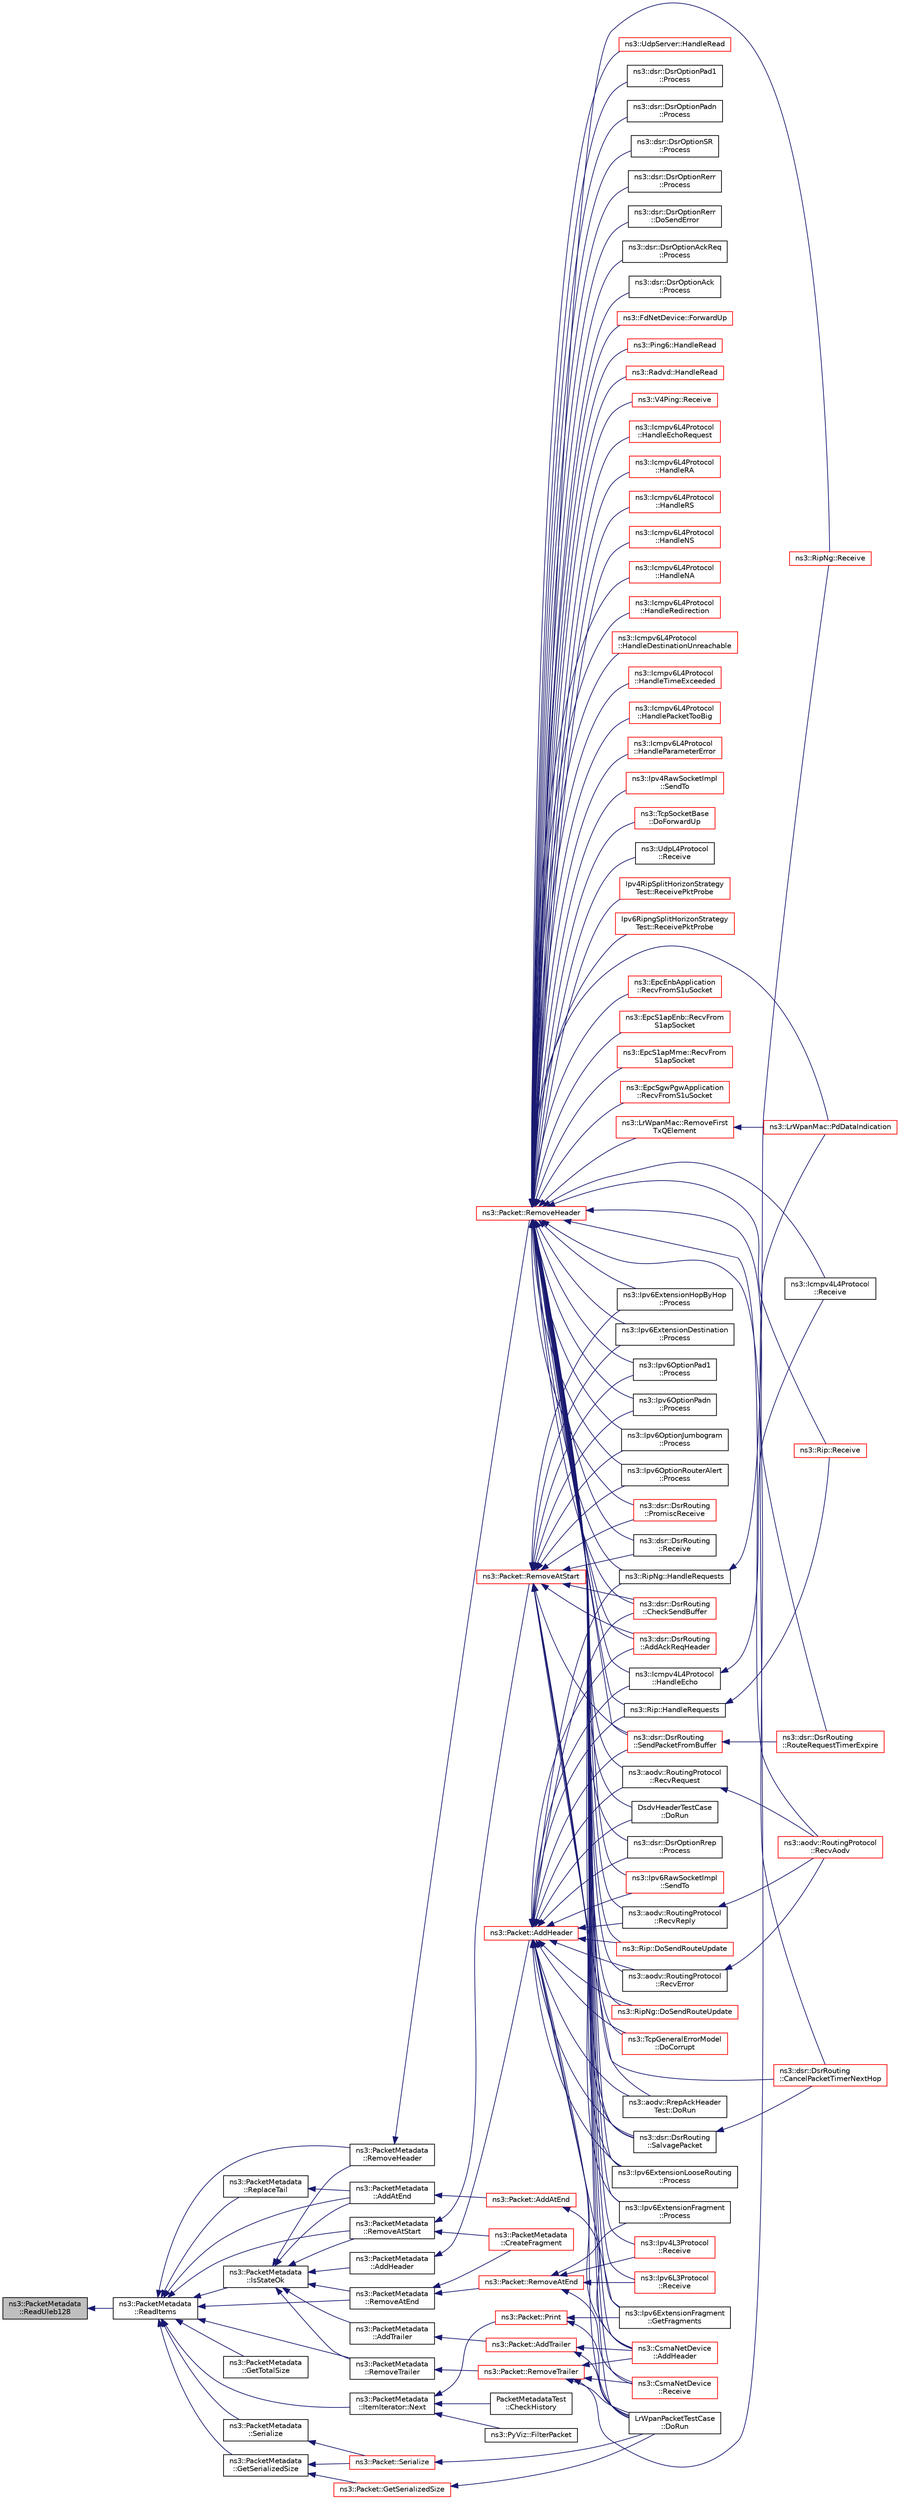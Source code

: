 digraph "ns3::PacketMetadata::ReadUleb128"
{
  edge [fontname="Helvetica",fontsize="10",labelfontname="Helvetica",labelfontsize="10"];
  node [fontname="Helvetica",fontsize="10",shape=record];
  rankdir="LR";
  Node1 [label="ns3::PacketMetadata\l::ReadUleb128",height=0.2,width=0.4,color="black", fillcolor="grey75", style="filled", fontcolor="black"];
  Node1 -> Node2 [dir="back",color="midnightblue",fontsize="10",style="solid"];
  Node2 [label="ns3::PacketMetadata\l::ReadItems",height=0.2,width=0.4,color="black", fillcolor="white", style="filled",URL="$d1/db1/classns3_1_1PacketMetadata.html#a3719ad2c32313a9a1c74462322e8b517",tooltip="Read items. "];
  Node2 -> Node3 [dir="back",color="midnightblue",fontsize="10",style="solid"];
  Node3 [label="ns3::PacketMetadata\l::IsStateOk",height=0.2,width=0.4,color="black", fillcolor="white", style="filled",URL="$d1/db1/classns3_1_1PacketMetadata.html#a208d3163e28704438cdd4d30318e489c",tooltip="Check if the metadata state is ok. "];
  Node3 -> Node4 [dir="back",color="midnightblue",fontsize="10",style="solid"];
  Node4 [label="ns3::PacketMetadata\l::AddHeader",height=0.2,width=0.4,color="black", fillcolor="white", style="filled",URL="$d1/db1/classns3_1_1PacketMetadata.html#abdce736c4c5f647242f0808c0d2f9249",tooltip="Add an header. "];
  Node4 -> Node5 [dir="back",color="midnightblue",fontsize="10",style="solid"];
  Node5 [label="ns3::Packet::AddHeader",height=0.2,width=0.4,color="red", fillcolor="white", style="filled",URL="$dd/d7a/classns3_1_1Packet.html#a465108c595a0bc592095cbcab1832ed8",tooltip="Add header to this packet. "];
  Node5 -> Node6 [dir="back",color="midnightblue",fontsize="10",style="solid"];
  Node6 [label="ns3::aodv::RoutingProtocol\l::RecvRequest",height=0.2,width=0.4,color="black", fillcolor="white", style="filled",URL="$db/dd0/classns3_1_1aodv_1_1RoutingProtocol.html#adc8555f0e1e8ba05ea80a412b412d064",tooltip="Receive RREQ. "];
  Node6 -> Node7 [dir="back",color="midnightblue",fontsize="10",style="solid"];
  Node7 [label="ns3::aodv::RoutingProtocol\l::RecvAodv",height=0.2,width=0.4,color="red", fillcolor="white", style="filled",URL="$db/dd0/classns3_1_1aodv_1_1RoutingProtocol.html#a08c44000f66533e69bde85d68d75c354",tooltip="Receive and process control packet. "];
  Node5 -> Node8 [dir="back",color="midnightblue",fontsize="10",style="solid"];
  Node8 [label="ns3::aodv::RoutingProtocol\l::RecvReply",height=0.2,width=0.4,color="black", fillcolor="white", style="filled",URL="$db/dd0/classns3_1_1aodv_1_1RoutingProtocol.html#a15459eff0cb816e8d03a73c78d9cdc9d",tooltip="Receive RREP. "];
  Node8 -> Node7 [dir="back",color="midnightblue",fontsize="10",style="solid"];
  Node5 -> Node9 [dir="back",color="midnightblue",fontsize="10",style="solid"];
  Node9 [label="ns3::aodv::RoutingProtocol\l::RecvError",height=0.2,width=0.4,color="black", fillcolor="white", style="filled",URL="$db/dd0/classns3_1_1aodv_1_1RoutingProtocol.html#ae93fba9dbcde4f1eb0f2d7a189e9ae54",tooltip="Receive RERR from node with address src. "];
  Node9 -> Node7 [dir="back",color="midnightblue",fontsize="10",style="solid"];
  Node5 -> Node10 [dir="back",color="midnightblue",fontsize="10",style="solid"];
  Node10 [label="ns3::aodv::RrepAckHeader\lTest::DoRun",height=0.2,width=0.4,color="black", fillcolor="white", style="filled",URL="$d7/d2d/structns3_1_1aodv_1_1RrepAckHeaderTest.html#a7db635f942f193c505385afbb77cf6d8",tooltip="Implementation to actually run this TestCase. "];
  Node5 -> Node11 [dir="back",color="midnightblue",fontsize="10",style="solid"];
  Node11 [label="ns3::CsmaNetDevice\l::AddHeader",height=0.2,width=0.4,color="red", fillcolor="white", style="filled",URL="$d4/df2/classns3_1_1CsmaNetDevice.html#a736bf6ce5851ace677f8fc693a92855c"];
  Node5 -> Node12 [dir="back",color="midnightblue",fontsize="10",style="solid"];
  Node12 [label="DsdvHeaderTestCase\l::DoRun",height=0.2,width=0.4,color="black", fillcolor="white", style="filled",URL="$d6/d98/classDsdvHeaderTestCase.html#aec6edc947c43b5c301796c0d480cf652",tooltip="Implementation to actually run this TestCase. "];
  Node5 -> Node13 [dir="back",color="midnightblue",fontsize="10",style="solid"];
  Node13 [label="ns3::dsr::DsrOptionRrep\l::Process",height=0.2,width=0.4,color="black", fillcolor="white", style="filled",URL="$d1/d0f/classns3_1_1dsr_1_1DsrOptionRrep.html#a79ff29fe60c7c62ac99ca0da8c0a820f",tooltip="Process method. "];
  Node5 -> Node14 [dir="back",color="midnightblue",fontsize="10",style="solid"];
  Node14 [label="ns3::dsr::DsrRouting\l::CheckSendBuffer",height=0.2,width=0.4,color="red", fillcolor="white", style="filled",URL="$df/d32/classns3_1_1dsr_1_1DsrRouting.html#a03ace9023e9fe58434dc004123c7d9e0",tooltip="Check the send buffer of packets with route when send buffer timer expire. "];
  Node5 -> Node15 [dir="back",color="midnightblue",fontsize="10",style="solid"];
  Node15 [label="ns3::dsr::DsrRouting\l::AddAckReqHeader",height=0.2,width=0.4,color="red", fillcolor="white", style="filled",URL="$df/d32/classns3_1_1dsr_1_1DsrRouting.html#a8ce910f1c56dc238ff98117c784c4541",tooltip="This function is called to add ack request header for network acknowledgement. "];
  Node5 -> Node16 [dir="back",color="midnightblue",fontsize="10",style="solid"];
  Node16 [label="ns3::dsr::DsrRouting\l::SendPacketFromBuffer",height=0.2,width=0.4,color="red", fillcolor="white", style="filled",URL="$df/d32/classns3_1_1dsr_1_1DsrRouting.html#a1a862a16f3a5527f9425763864ac3e80",tooltip="This function is responsible for sending out data packets when have route, if no route found..."];
  Node16 -> Node17 [dir="back",color="midnightblue",fontsize="10",style="solid"];
  Node17 [label="ns3::dsr::DsrRouting\l::RouteRequestTimerExpire",height=0.2,width=0.4,color="red", fillcolor="white", style="filled",URL="$df/d32/classns3_1_1dsr_1_1DsrRouting.html#aa839b89cdf568048c4d09941b59e46d4"];
  Node5 -> Node18 [dir="back",color="midnightblue",fontsize="10",style="solid"];
  Node18 [label="ns3::dsr::DsrRouting\l::SalvagePacket",height=0.2,width=0.4,color="black", fillcolor="white", style="filled",URL="$df/d32/classns3_1_1dsr_1_1DsrRouting.html#a83dd51056e4e48ad538ff41fda129272",tooltip="Salvage the packet which has been transmitted for 3 times. "];
  Node18 -> Node19 [dir="back",color="midnightblue",fontsize="10",style="solid"];
  Node19 [label="ns3::dsr::DsrRouting\l::CancelPacketTimerNextHop",height=0.2,width=0.4,color="red", fillcolor="white", style="filled",URL="$df/d32/classns3_1_1dsr_1_1DsrRouting.html#a215e6fcab10ee0d744a657f0af2695c6",tooltip="Cancel the packet retransmission timer for a all maintenance entries with nextHop address..."];
  Node5 -> Node20 [dir="back",color="midnightblue",fontsize="10",style="solid"];
  Node20 [label="ns3::Icmpv4L4Protocol\l::HandleEcho",height=0.2,width=0.4,color="black", fillcolor="white", style="filled",URL="$df/d1c/classns3_1_1Icmpv4L4Protocol.html#aaa610991d0cf4c045f1183c2e5042900",tooltip="Handles an incoming ICMP Echo packet. "];
  Node20 -> Node21 [dir="back",color="midnightblue",fontsize="10",style="solid"];
  Node21 [label="ns3::Icmpv4L4Protocol\l::Receive",height=0.2,width=0.4,color="black", fillcolor="white", style="filled",URL="$df/d1c/classns3_1_1Icmpv4L4Protocol.html#a2e7b29d1437b29d8d8afab9b77bb5758",tooltip="Receive method. "];
  Node5 -> Node22 [dir="back",color="midnightblue",fontsize="10",style="solid"];
  Node22 [label="ns3::Ipv6ExtensionFragment\l::GetFragments",height=0.2,width=0.4,color="black", fillcolor="white", style="filled",URL="$de/dd5/classns3_1_1Ipv6ExtensionFragment.html#a60bc0fdd5a5d1bcb2223c98909eef44e",tooltip="Fragment a packet. "];
  Node5 -> Node23 [dir="back",color="midnightblue",fontsize="10",style="solid"];
  Node23 [label="ns3::Ipv6ExtensionLooseRouting\l::Process",height=0.2,width=0.4,color="black", fillcolor="white", style="filled",URL="$df/d36/classns3_1_1Ipv6ExtensionLooseRouting.html#ab73c109952d780d1eb52c2f7c144e546",tooltip="Process method Called from Ipv6L3Protocol::Receive. "];
  Node5 -> Node24 [dir="back",color="midnightblue",fontsize="10",style="solid"];
  Node24 [label="ns3::Ipv6RawSocketImpl\l::SendTo",height=0.2,width=0.4,color="red", fillcolor="white", style="filled",URL="$d8/d7f/classns3_1_1Ipv6RawSocketImpl.html#aadff84e3c8a3ce3bc4f10a3d7a4dbac8",tooltip="Send data to a specified peer. "];
  Node5 -> Node25 [dir="back",color="midnightblue",fontsize="10",style="solid"];
  Node25 [label="ns3::Rip::HandleRequests",height=0.2,width=0.4,color="black", fillcolor="white", style="filled",URL="$d7/d2b/classns3_1_1Rip.html#a4094ed6c40c666f7567245eef2376fe9",tooltip="Handle RIP requests. "];
  Node25 -> Node26 [dir="back",color="midnightblue",fontsize="10",style="solid"];
  Node26 [label="ns3::Rip::Receive",height=0.2,width=0.4,color="red", fillcolor="white", style="filled",URL="$d7/d2b/classns3_1_1Rip.html#a49acadfb3b533118276481a0d231406e",tooltip="Receive RIP packets. "];
  Node5 -> Node27 [dir="back",color="midnightblue",fontsize="10",style="solid"];
  Node27 [label="ns3::Rip::DoSendRouteUpdate",height=0.2,width=0.4,color="red", fillcolor="white", style="filled",URL="$d7/d2b/classns3_1_1Rip.html#a106f73869862c38c070faec379542e05",tooltip="Send Routing Updates on all interfaces. "];
  Node5 -> Node28 [dir="back",color="midnightblue",fontsize="10",style="solid"];
  Node28 [label="ns3::RipNg::HandleRequests",height=0.2,width=0.4,color="black", fillcolor="white", style="filled",URL="$da/d75/classns3_1_1RipNg.html#adb06ee7b823c0d7ae5b45b637c1ffd19",tooltip="Handle RIPng requests. "];
  Node28 -> Node29 [dir="back",color="midnightblue",fontsize="10",style="solid"];
  Node29 [label="ns3::RipNg::Receive",height=0.2,width=0.4,color="red", fillcolor="white", style="filled",URL="$da/d75/classns3_1_1RipNg.html#ae8891520b5ae87abed2e2a15d50ba4d8",tooltip="Receive RIPng packets. "];
  Node5 -> Node30 [dir="back",color="midnightblue",fontsize="10",style="solid"];
  Node30 [label="ns3::RipNg::DoSendRouteUpdate",height=0.2,width=0.4,color="red", fillcolor="white", style="filled",URL="$da/d75/classns3_1_1RipNg.html#a110005349bf811e1b0f6af182298be15",tooltip="Send Routing Updates on all interfaces. "];
  Node5 -> Node31 [dir="back",color="midnightblue",fontsize="10",style="solid"];
  Node31 [label="ns3::TcpGeneralErrorModel\l::DoCorrupt",height=0.2,width=0.4,color="red", fillcolor="white", style="filled",URL="$d1/d5a/classns3_1_1TcpGeneralErrorModel.html#a45cf0b37801164078eb0643dfe388468"];
  Node5 -> Node32 [dir="back",color="midnightblue",fontsize="10",style="solid"];
  Node32 [label="LrWpanPacketTestCase\l::DoRun",height=0.2,width=0.4,color="black", fillcolor="white", style="filled",URL="$dc/d38/classLrWpanPacketTestCase.html#ae85f64d48a71983a4a43f49e5571546a",tooltip="Implementation to actually run this TestCase. "];
  Node3 -> Node33 [dir="back",color="midnightblue",fontsize="10",style="solid"];
  Node33 [label="ns3::PacketMetadata\l::RemoveHeader",height=0.2,width=0.4,color="black", fillcolor="white", style="filled",URL="$d1/db1/classns3_1_1PacketMetadata.html#afa8a589ec783d4998516d7f39f21242d",tooltip="Remove an header. "];
  Node33 -> Node34 [dir="back",color="midnightblue",fontsize="10",style="solid"];
  Node34 [label="ns3::Packet::RemoveHeader",height=0.2,width=0.4,color="red", fillcolor="white", style="filled",URL="$dd/d7a/classns3_1_1Packet.html#a0961eccf975d75f902d40956c93ba63e",tooltip="Deserialize and remove the header from the internal buffer. "];
  Node34 -> Node7 [dir="back",color="midnightblue",fontsize="10",style="solid"];
  Node34 -> Node6 [dir="back",color="midnightblue",fontsize="10",style="solid"];
  Node34 -> Node8 [dir="back",color="midnightblue",fontsize="10",style="solid"];
  Node34 -> Node9 [dir="back",color="midnightblue",fontsize="10",style="solid"];
  Node34 -> Node10 [dir="back",color="midnightblue",fontsize="10",style="solid"];
  Node34 -> Node35 [dir="back",color="midnightblue",fontsize="10",style="solid"];
  Node35 [label="ns3::UdpServer::HandleRead",height=0.2,width=0.4,color="red", fillcolor="white", style="filled",URL="$d0/d90/classns3_1_1UdpServer.html#a65a01672657a4a49f65cd3c3bb1ee420",tooltip="Handle a packet reception. "];
  Node34 -> Node11 [dir="back",color="midnightblue",fontsize="10",style="solid"];
  Node34 -> Node36 [dir="back",color="midnightblue",fontsize="10",style="solid"];
  Node36 [label="ns3::CsmaNetDevice\l::Receive",height=0.2,width=0.4,color="red", fillcolor="white", style="filled",URL="$d4/df2/classns3_1_1CsmaNetDevice.html#a640e48cd26f676994e0d76b5f34a5367"];
  Node34 -> Node12 [dir="back",color="midnightblue",fontsize="10",style="solid"];
  Node34 -> Node37 [dir="back",color="midnightblue",fontsize="10",style="solid"];
  Node37 [label="ns3::dsr::DsrOptionPad1\l::Process",height=0.2,width=0.4,color="black", fillcolor="white", style="filled",URL="$db/d1f/classns3_1_1dsr_1_1DsrOptionPad1.html#a4a8fd7d5c19337b08678e1149dc7e7a5",tooltip="Process method. "];
  Node34 -> Node38 [dir="back",color="midnightblue",fontsize="10",style="solid"];
  Node38 [label="ns3::dsr::DsrOptionPadn\l::Process",height=0.2,width=0.4,color="black", fillcolor="white", style="filled",URL="$d5/dc7/classns3_1_1dsr_1_1DsrOptionPadn.html#af1007861938eea5b276fbd07aec8c1ff",tooltip="Process method. "];
  Node34 -> Node13 [dir="back",color="midnightblue",fontsize="10",style="solid"];
  Node34 -> Node39 [dir="back",color="midnightblue",fontsize="10",style="solid"];
  Node39 [label="ns3::dsr::DsrOptionSR\l::Process",height=0.2,width=0.4,color="black", fillcolor="white", style="filled",URL="$d8/d06/classns3_1_1dsr_1_1DsrOptionSR.html#a3136e1503dc9a7cb1f8294d929c4e349",tooltip="Process method. "];
  Node34 -> Node40 [dir="back",color="midnightblue",fontsize="10",style="solid"];
  Node40 [label="ns3::dsr::DsrOptionRerr\l::Process",height=0.2,width=0.4,color="black", fillcolor="white", style="filled",URL="$d7/d70/classns3_1_1dsr_1_1DsrOptionRerr.html#a8aa7e565a18c730fcd572017f720cfac",tooltip="Process method. "];
  Node34 -> Node41 [dir="back",color="midnightblue",fontsize="10",style="solid"];
  Node41 [label="ns3::dsr::DsrOptionRerr\l::DoSendError",height=0.2,width=0.4,color="black", fillcolor="white", style="filled",URL="$d7/d70/classns3_1_1dsr_1_1DsrOptionRerr.html#a0384af99022d7c4f59cc5f548990e827",tooltip="Do Send error message. "];
  Node34 -> Node42 [dir="back",color="midnightblue",fontsize="10",style="solid"];
  Node42 [label="ns3::dsr::DsrOptionAckReq\l::Process",height=0.2,width=0.4,color="black", fillcolor="white", style="filled",URL="$dd/d7b/classns3_1_1dsr_1_1DsrOptionAckReq.html#a531ec03bb960fff14d4329ef93f53d49",tooltip="Process method. "];
  Node34 -> Node43 [dir="back",color="midnightblue",fontsize="10",style="solid"];
  Node43 [label="ns3::dsr::DsrOptionAck\l::Process",height=0.2,width=0.4,color="black", fillcolor="white", style="filled",URL="$d9/d62/classns3_1_1dsr_1_1DsrOptionAck.html#a51694a3f0a2d13d588b008200b6abc13",tooltip="Process method. "];
  Node34 -> Node14 [dir="back",color="midnightblue",fontsize="10",style="solid"];
  Node34 -> Node44 [dir="back",color="midnightblue",fontsize="10",style="solid"];
  Node44 [label="ns3::dsr::DsrRouting\l::PromiscReceive",height=0.2,width=0.4,color="red", fillcolor="white", style="filled",URL="$df/d32/classns3_1_1dsr_1_1DsrRouting.html#a95d4ab6177fb07d4791a2ed82cd4a2bb",tooltip="Promiscuous receive data packets destined to some other node. "];
  Node34 -> Node15 [dir="back",color="midnightblue",fontsize="10",style="solid"];
  Node34 -> Node16 [dir="back",color="midnightblue",fontsize="10",style="solid"];
  Node34 -> Node19 [dir="back",color="midnightblue",fontsize="10",style="solid"];
  Node34 -> Node18 [dir="back",color="midnightblue",fontsize="10",style="solid"];
  Node34 -> Node17 [dir="back",color="midnightblue",fontsize="10",style="solid"];
  Node34 -> Node45 [dir="back",color="midnightblue",fontsize="10",style="solid"];
  Node45 [label="ns3::dsr::DsrRouting\l::Receive",height=0.2,width=0.4,color="black", fillcolor="white", style="filled",URL="$df/d32/classns3_1_1dsr_1_1DsrRouting.html#a4908cdae502d8bdca8a244d4420311e6"];
  Node34 -> Node46 [dir="back",color="midnightblue",fontsize="10",style="solid"];
  Node46 [label="ns3::FdNetDevice::ForwardUp",height=0.2,width=0.4,color="red", fillcolor="white", style="filled",URL="$d1/d50/classns3_1_1FdNetDevice.html#a7fd80498ff2e6f9fd91f0f5db3c5dbd5"];
  Node34 -> Node47 [dir="back",color="midnightblue",fontsize="10",style="solid"];
  Node47 [label="ns3::Ping6::HandleRead",height=0.2,width=0.4,color="red", fillcolor="white", style="filled",URL="$d7/dc8/classns3_1_1Ping6.html#a4d6c4789ad0812c345ec6b53bf4c5c63",tooltip="Receive method. "];
  Node34 -> Node48 [dir="back",color="midnightblue",fontsize="10",style="solid"];
  Node48 [label="ns3::Radvd::HandleRead",height=0.2,width=0.4,color="red", fillcolor="white", style="filled",URL="$d5/dd8/classns3_1_1Radvd.html#a75cc828bc07117551ab886d986590045",tooltip="Handle received packet, especially router solicitation. "];
  Node34 -> Node49 [dir="back",color="midnightblue",fontsize="10",style="solid"];
  Node49 [label="ns3::V4Ping::Receive",height=0.2,width=0.4,color="red", fillcolor="white", style="filled",URL="$d3/da5/classns3_1_1V4Ping.html#a87c38673f7b4c568d114c2815ff2aa78",tooltip="Receive an ICMP Echo. "];
  Node34 -> Node20 [dir="back",color="midnightblue",fontsize="10",style="solid"];
  Node34 -> Node21 [dir="back",color="midnightblue",fontsize="10",style="solid"];
  Node34 -> Node50 [dir="back",color="midnightblue",fontsize="10",style="solid"];
  Node50 [label="ns3::Icmpv6L4Protocol\l::HandleEchoRequest",height=0.2,width=0.4,color="red", fillcolor="white", style="filled",URL="$d7/d1d/classns3_1_1Icmpv6L4Protocol.html#ac3f01017288992311264ef54c57e539b",tooltip="Receive Echo Request method. "];
  Node34 -> Node51 [dir="back",color="midnightblue",fontsize="10",style="solid"];
  Node51 [label="ns3::Icmpv6L4Protocol\l::HandleRA",height=0.2,width=0.4,color="red", fillcolor="white", style="filled",URL="$d7/d1d/classns3_1_1Icmpv6L4Protocol.html#af1a56b5658c12d34615aa712758359d5",tooltip="Receive Router Advertisement method. "];
  Node34 -> Node52 [dir="back",color="midnightblue",fontsize="10",style="solid"];
  Node52 [label="ns3::Icmpv6L4Protocol\l::HandleRS",height=0.2,width=0.4,color="red", fillcolor="white", style="filled",URL="$d7/d1d/classns3_1_1Icmpv6L4Protocol.html#a5ad8cee1b6e1884f9c833fc09ff4f4e8",tooltip="Receive Router Solicitation method. "];
  Node34 -> Node53 [dir="back",color="midnightblue",fontsize="10",style="solid"];
  Node53 [label="ns3::Icmpv6L4Protocol\l::HandleNS",height=0.2,width=0.4,color="red", fillcolor="white", style="filled",URL="$d7/d1d/classns3_1_1Icmpv6L4Protocol.html#acec910926a1fdbbea699c10d638aa704",tooltip="Receive Neighbor Solicitation method. "];
  Node34 -> Node54 [dir="back",color="midnightblue",fontsize="10",style="solid"];
  Node54 [label="ns3::Icmpv6L4Protocol\l::HandleNA",height=0.2,width=0.4,color="red", fillcolor="white", style="filled",URL="$d7/d1d/classns3_1_1Icmpv6L4Protocol.html#a6c3a2ecce98fa29743eb177b613490e5",tooltip="Receive Neighbor Advertisement method. "];
  Node34 -> Node55 [dir="back",color="midnightblue",fontsize="10",style="solid"];
  Node55 [label="ns3::Icmpv6L4Protocol\l::HandleRedirection",height=0.2,width=0.4,color="red", fillcolor="white", style="filled",URL="$d7/d1d/classns3_1_1Icmpv6L4Protocol.html#ac23066adbd141142fd8d6a86fa1cc4ef",tooltip="Receive Redirection method. "];
  Node34 -> Node56 [dir="back",color="midnightblue",fontsize="10",style="solid"];
  Node56 [label="ns3::Icmpv6L4Protocol\l::HandleDestinationUnreachable",height=0.2,width=0.4,color="red", fillcolor="white", style="filled",URL="$d7/d1d/classns3_1_1Icmpv6L4Protocol.html#ac7cc1db0945e6dc5be05c82a4aa746be",tooltip="Receive Destination Unreachable method. "];
  Node34 -> Node57 [dir="back",color="midnightblue",fontsize="10",style="solid"];
  Node57 [label="ns3::Icmpv6L4Protocol\l::HandleTimeExceeded",height=0.2,width=0.4,color="red", fillcolor="white", style="filled",URL="$d7/d1d/classns3_1_1Icmpv6L4Protocol.html#ab83a1f9bbf51d2df18d893bb8b2f37ab",tooltip="Receive Time Exceeded method. "];
  Node34 -> Node58 [dir="back",color="midnightblue",fontsize="10",style="solid"];
  Node58 [label="ns3::Icmpv6L4Protocol\l::HandlePacketTooBig",height=0.2,width=0.4,color="red", fillcolor="white", style="filled",URL="$d7/d1d/classns3_1_1Icmpv6L4Protocol.html#a5508e43a5549288270fc050b8b072f51",tooltip="Receive Packet Too Big method. "];
  Node34 -> Node59 [dir="back",color="midnightblue",fontsize="10",style="solid"];
  Node59 [label="ns3::Icmpv6L4Protocol\l::HandleParameterError",height=0.2,width=0.4,color="red", fillcolor="white", style="filled",URL="$d7/d1d/classns3_1_1Icmpv6L4Protocol.html#ae1ec3272a15fdf3bde7037b86191a365",tooltip="Receive Parameter Error method. "];
  Node34 -> Node60 [dir="back",color="midnightblue",fontsize="10",style="solid"];
  Node60 [label="ns3::Ipv4L3Protocol\l::Receive",height=0.2,width=0.4,color="red", fillcolor="white", style="filled",URL="$d2/dc9/classns3_1_1Ipv4L3Protocol.html#a2f27fb0a3f698ffb34a654323b063c94"];
  Node34 -> Node61 [dir="back",color="midnightblue",fontsize="10",style="solid"];
  Node61 [label="ns3::Ipv4RawSocketImpl\l::SendTo",height=0.2,width=0.4,color="red", fillcolor="white", style="filled",URL="$de/d84/classns3_1_1Ipv4RawSocketImpl.html#a06fd568d5988700a423fb2203e0aa0bf",tooltip="Send data to a specified peer. "];
  Node34 -> Node62 [dir="back",color="midnightblue",fontsize="10",style="solid"];
  Node62 [label="ns3::Ipv6ExtensionHopByHop\l::Process",height=0.2,width=0.4,color="black", fillcolor="white", style="filled",URL="$d2/db6/classns3_1_1Ipv6ExtensionHopByHop.html#a234507e921675c3e30d8e5ddf7108c77",tooltip="Process method Called from Ipv6L3Protocol::Receive. "];
  Node34 -> Node63 [dir="back",color="midnightblue",fontsize="10",style="solid"];
  Node63 [label="ns3::Ipv6ExtensionDestination\l::Process",height=0.2,width=0.4,color="black", fillcolor="white", style="filled",URL="$de/d0d/classns3_1_1Ipv6ExtensionDestination.html#a27dac28c59322d3f5b2c9830f669db61",tooltip="Process method Called from Ipv6L3Protocol::Receive. "];
  Node34 -> Node64 [dir="back",color="midnightblue",fontsize="10",style="solid"];
  Node64 [label="ns3::Ipv6ExtensionFragment\l::Process",height=0.2,width=0.4,color="black", fillcolor="white", style="filled",URL="$de/dd5/classns3_1_1Ipv6ExtensionFragment.html#a8563953a172a744473bf7f80cf1ef536",tooltip="Process method Called from Ipv6L3Protocol::Receive. "];
  Node34 -> Node22 [dir="back",color="midnightblue",fontsize="10",style="solid"];
  Node34 -> Node23 [dir="back",color="midnightblue",fontsize="10",style="solid"];
  Node34 -> Node65 [dir="back",color="midnightblue",fontsize="10",style="solid"];
  Node65 [label="ns3::Ipv6L3Protocol\l::Receive",height=0.2,width=0.4,color="red", fillcolor="white", style="filled",URL="$d7/d74/classns3_1_1Ipv6L3Protocol.html#a8a95d576e8aee9a571db93bf686d850a",tooltip="Receive method when a packet arrive in the stack. This method removes IPv6 header and forward up to L..."];
  Node34 -> Node66 [dir="back",color="midnightblue",fontsize="10",style="solid"];
  Node66 [label="ns3::Ipv6OptionPad1\l::Process",height=0.2,width=0.4,color="black", fillcolor="white", style="filled",URL="$d0/ddf/classns3_1_1Ipv6OptionPad1.html#a412cbc421f3abf2c163df2b8b8edbfde",tooltip="Process method. "];
  Node34 -> Node67 [dir="back",color="midnightblue",fontsize="10",style="solid"];
  Node67 [label="ns3::Ipv6OptionPadn\l::Process",height=0.2,width=0.4,color="black", fillcolor="white", style="filled",URL="$d6/df2/classns3_1_1Ipv6OptionPadn.html#a38129b77d85811f13ed85e5ceed1e096",tooltip="Process method. "];
  Node34 -> Node68 [dir="back",color="midnightblue",fontsize="10",style="solid"];
  Node68 [label="ns3::Ipv6OptionJumbogram\l::Process",height=0.2,width=0.4,color="black", fillcolor="white", style="filled",URL="$db/d2d/classns3_1_1Ipv6OptionJumbogram.html#a84c5f9b9510c32aea09e418b2dad9721",tooltip="Process method Called from Ipv6L3Protocol::Receive. "];
  Node34 -> Node69 [dir="back",color="midnightblue",fontsize="10",style="solid"];
  Node69 [label="ns3::Ipv6OptionRouterAlert\l::Process",height=0.2,width=0.4,color="black", fillcolor="white", style="filled",URL="$d1/d00/classns3_1_1Ipv6OptionRouterAlert.html#a630eeabe5af3c83790a43f3960f6eb22",tooltip="Process method. "];
  Node34 -> Node24 [dir="back",color="midnightblue",fontsize="10",style="solid"];
  Node34 -> Node26 [dir="back",color="midnightblue",fontsize="10",style="solid"];
  Node34 -> Node25 [dir="back",color="midnightblue",fontsize="10",style="solid"];
  Node34 -> Node27 [dir="back",color="midnightblue",fontsize="10",style="solid"];
  Node34 -> Node29 [dir="back",color="midnightblue",fontsize="10",style="solid"];
  Node34 -> Node28 [dir="back",color="midnightblue",fontsize="10",style="solid"];
  Node34 -> Node30 [dir="back",color="midnightblue",fontsize="10",style="solid"];
  Node34 -> Node70 [dir="back",color="midnightblue",fontsize="10",style="solid"];
  Node70 [label="ns3::TcpSocketBase\l::DoForwardUp",height=0.2,width=0.4,color="red", fillcolor="white", style="filled",URL="$d1/d45/classns3_1_1TcpSocketBase.html#ad5e7b21b9e9371bf9c19da5d3c56aac1",tooltip="Called by TcpSocketBase::ForwardUp{,6}(). "];
  Node34 -> Node71 [dir="back",color="midnightblue",fontsize="10",style="solid"];
  Node71 [label="ns3::UdpL4Protocol\l::Receive",height=0.2,width=0.4,color="black", fillcolor="white", style="filled",URL="$d0/d31/classns3_1_1UdpL4Protocol.html#a61e0744cc561ec265c8a888552e27310",tooltip="Called from lower-level layers to send the packet up in the stack. "];
  Node34 -> Node72 [dir="back",color="midnightblue",fontsize="10",style="solid"];
  Node72 [label="Ipv4RipSplitHorizonStrategy\lTest::ReceivePktProbe",height=0.2,width=0.4,color="red", fillcolor="white", style="filled",URL="$d7/d9e/classIpv4RipSplitHorizonStrategyTest.html#a45b34f91d22c8caae4960907300cba65",tooltip="Receive data. "];
  Node34 -> Node73 [dir="back",color="midnightblue",fontsize="10",style="solid"];
  Node73 [label="Ipv6RipngSplitHorizonStrategy\lTest::ReceivePktProbe",height=0.2,width=0.4,color="red", fillcolor="white", style="filled",URL="$df/daf/classIpv6RipngSplitHorizonStrategyTest.html#ad4f2c6c48e7eca051598285035aaf8ec",tooltip="Receive data. "];
  Node34 -> Node31 [dir="back",color="midnightblue",fontsize="10",style="solid"];
  Node34 -> Node74 [dir="back",color="midnightblue",fontsize="10",style="solid"];
  Node74 [label="ns3::LrWpanMac::PdDataIndication",height=0.2,width=0.4,color="red", fillcolor="white", style="filled",URL="$db/d57/classns3_1_1LrWpanMac.html#a71139cc1bd26ab1c0a9c2e7791631389"];
  Node34 -> Node75 [dir="back",color="midnightblue",fontsize="10",style="solid"];
  Node75 [label="ns3::LrWpanMac::RemoveFirst\lTxQElement",height=0.2,width=0.4,color="red", fillcolor="white", style="filled",URL="$db/d57/classns3_1_1LrWpanMac.html#a359da7ecf2f56e4f62f5e8173bf989dd"];
  Node75 -> Node74 [dir="back",color="midnightblue",fontsize="10",style="solid"];
  Node34 -> Node32 [dir="back",color="midnightblue",fontsize="10",style="solid"];
  Node34 -> Node76 [dir="back",color="midnightblue",fontsize="10",style="solid"];
  Node76 [label="ns3::EpcEnbApplication\l::RecvFromS1uSocket",height=0.2,width=0.4,color="red", fillcolor="white", style="filled",URL="$d9/d42/classns3_1_1EpcEnbApplication.html#a924ee9f091bc38a41b0f421091fb1672"];
  Node34 -> Node77 [dir="back",color="midnightblue",fontsize="10",style="solid"];
  Node77 [label="ns3::EpcS1apEnb::RecvFrom\lS1apSocket",height=0.2,width=0.4,color="red", fillcolor="white", style="filled",URL="$db/d92/classns3_1_1EpcS1apEnb.html#a75238a3f98ccb5cf21f28c0cda8d68e6"];
  Node34 -> Node78 [dir="back",color="midnightblue",fontsize="10",style="solid"];
  Node78 [label="ns3::EpcS1apMme::RecvFrom\lS1apSocket",height=0.2,width=0.4,color="red", fillcolor="white", style="filled",URL="$d3/d9d/classns3_1_1EpcS1apMme.html#a453fdb57c550f0bbbf11a32658497d25"];
  Node34 -> Node79 [dir="back",color="midnightblue",fontsize="10",style="solid"];
  Node79 [label="ns3::EpcSgwPgwApplication\l::RecvFromS1uSocket",height=0.2,width=0.4,color="red", fillcolor="white", style="filled",URL="$df/d25/classns3_1_1EpcSgwPgwApplication.html#adab529c65e1174c5568016cc91e5dedd"];
  Node3 -> Node80 [dir="back",color="midnightblue",fontsize="10",style="solid"];
  Node80 [label="ns3::PacketMetadata\l::AddTrailer",height=0.2,width=0.4,color="black", fillcolor="white", style="filled",URL="$d1/db1/classns3_1_1PacketMetadata.html#afd698b5f0ce0e9f498fff8a6915837c5"];
  Node80 -> Node81 [dir="back",color="midnightblue",fontsize="10",style="solid"];
  Node81 [label="ns3::Packet::AddTrailer",height=0.2,width=0.4,color="red", fillcolor="white", style="filled",URL="$dd/d7a/classns3_1_1Packet.html#ae26b490c30ae5bc98be5181ec6e06db8",tooltip="Add trailer to this packet. "];
  Node81 -> Node11 [dir="back",color="midnightblue",fontsize="10",style="solid"];
  Node81 -> Node32 [dir="back",color="midnightblue",fontsize="10",style="solid"];
  Node3 -> Node82 [dir="back",color="midnightblue",fontsize="10",style="solid"];
  Node82 [label="ns3::PacketMetadata\l::RemoveTrailer",height=0.2,width=0.4,color="black", fillcolor="white", style="filled",URL="$d1/db1/classns3_1_1PacketMetadata.html#a2eaa46d9f7c88a5aef121521b196753c"];
  Node82 -> Node83 [dir="back",color="midnightblue",fontsize="10",style="solid"];
  Node83 [label="ns3::Packet::RemoveTrailer",height=0.2,width=0.4,color="red", fillcolor="white", style="filled",URL="$dd/d7a/classns3_1_1Packet.html#a2155e042083e9a17ad3b33f9fecb4be4",tooltip="Remove a deserialized trailer from the internal buffer. "];
  Node83 -> Node11 [dir="back",color="midnightblue",fontsize="10",style="solid"];
  Node83 -> Node36 [dir="back",color="midnightblue",fontsize="10",style="solid"];
  Node83 -> Node74 [dir="back",color="midnightblue",fontsize="10",style="solid"];
  Node83 -> Node32 [dir="back",color="midnightblue",fontsize="10",style="solid"];
  Node3 -> Node84 [dir="back",color="midnightblue",fontsize="10",style="solid"];
  Node84 [label="ns3::PacketMetadata\l::AddAtEnd",height=0.2,width=0.4,color="black", fillcolor="white", style="filled",URL="$d1/db1/classns3_1_1PacketMetadata.html#af7ceb1a4a7ded625c85dbd477b5fc8b6",tooltip="Add a metadata at the metadata start. "];
  Node84 -> Node85 [dir="back",color="midnightblue",fontsize="10",style="solid"];
  Node85 [label="ns3::Packet::AddAtEnd",height=0.2,width=0.4,color="red", fillcolor="white", style="filled",URL="$dd/d7a/classns3_1_1Packet.html#a14ec3d4250b425468764de58f5837b6b",tooltip="Concatenate the input packet at the end of the current packet. "];
  Node85 -> Node11 [dir="back",color="midnightblue",fontsize="10",style="solid"];
  Node3 -> Node86 [dir="back",color="midnightblue",fontsize="10",style="solid"];
  Node86 [label="ns3::PacketMetadata\l::RemoveAtStart",height=0.2,width=0.4,color="black", fillcolor="white", style="filled",URL="$d1/db1/classns3_1_1PacketMetadata.html#a9a0300e7ae709f269d59b6733e590d56",tooltip="Remove a chunk of metadata at the metadata start. "];
  Node86 -> Node87 [dir="back",color="midnightblue",fontsize="10",style="solid"];
  Node87 [label="ns3::PacketMetadata\l::CreateFragment",height=0.2,width=0.4,color="red", fillcolor="white", style="filled",URL="$d1/db1/classns3_1_1PacketMetadata.html#a0c4fe43ab63b49432451c37263826d67",tooltip="Creates a fragment. "];
  Node86 -> Node88 [dir="back",color="midnightblue",fontsize="10",style="solid"];
  Node88 [label="ns3::Packet::RemoveAtStart",height=0.2,width=0.4,color="red", fillcolor="white", style="filled",URL="$dd/d7a/classns3_1_1Packet.html#a78aa207e7921dd2f9f7e0d0b7a1c730a",tooltip="Remove size bytes from the start of the current packet. "];
  Node88 -> Node14 [dir="back",color="midnightblue",fontsize="10",style="solid"];
  Node88 -> Node44 [dir="back",color="midnightblue",fontsize="10",style="solid"];
  Node88 -> Node15 [dir="back",color="midnightblue",fontsize="10",style="solid"];
  Node88 -> Node16 [dir="back",color="midnightblue",fontsize="10",style="solid"];
  Node88 -> Node19 [dir="back",color="midnightblue",fontsize="10",style="solid"];
  Node88 -> Node18 [dir="back",color="midnightblue",fontsize="10",style="solid"];
  Node88 -> Node45 [dir="back",color="midnightblue",fontsize="10",style="solid"];
  Node88 -> Node62 [dir="back",color="midnightblue",fontsize="10",style="solid"];
  Node88 -> Node63 [dir="back",color="midnightblue",fontsize="10",style="solid"];
  Node88 -> Node64 [dir="back",color="midnightblue",fontsize="10",style="solid"];
  Node88 -> Node23 [dir="back",color="midnightblue",fontsize="10",style="solid"];
  Node88 -> Node66 [dir="back",color="midnightblue",fontsize="10",style="solid"];
  Node88 -> Node67 [dir="back",color="midnightblue",fontsize="10",style="solid"];
  Node88 -> Node68 [dir="back",color="midnightblue",fontsize="10",style="solid"];
  Node88 -> Node69 [dir="back",color="midnightblue",fontsize="10",style="solid"];
  Node3 -> Node89 [dir="back",color="midnightblue",fontsize="10",style="solid"];
  Node89 [label="ns3::PacketMetadata\l::RemoveAtEnd",height=0.2,width=0.4,color="black", fillcolor="white", style="filled",URL="$d1/db1/classns3_1_1PacketMetadata.html#a7c76154f5302bd55a68406f0103d50c6",tooltip="Remove a chunk of metadata at the metadata end. "];
  Node89 -> Node87 [dir="back",color="midnightblue",fontsize="10",style="solid"];
  Node89 -> Node90 [dir="back",color="midnightblue",fontsize="10",style="solid"];
  Node90 [label="ns3::Packet::RemoveAtEnd",height=0.2,width=0.4,color="red", fillcolor="white", style="filled",URL="$dd/d7a/classns3_1_1Packet.html#a607de6c1abda2a960e99a3b59fd35d14",tooltip="Remove size bytes from the end of the current packet. "];
  Node90 -> Node36 [dir="back",color="midnightblue",fontsize="10",style="solid"];
  Node90 -> Node60 [dir="back",color="midnightblue",fontsize="10",style="solid"];
  Node90 -> Node64 [dir="back",color="midnightblue",fontsize="10",style="solid"];
  Node90 -> Node65 [dir="back",color="midnightblue",fontsize="10",style="solid"];
  Node2 -> Node91 [dir="back",color="midnightblue",fontsize="10",style="solid"];
  Node91 [label="ns3::PacketMetadata\l::ReplaceTail",height=0.2,width=0.4,color="black", fillcolor="white", style="filled",URL="$d1/db1/classns3_1_1PacketMetadata.html#a0ad8fd1e4af8eaafca676b4cc3d9749b",tooltip="Replace the tail. "];
  Node91 -> Node84 [dir="back",color="midnightblue",fontsize="10",style="solid"];
  Node2 -> Node33 [dir="back",color="midnightblue",fontsize="10",style="solid"];
  Node2 -> Node82 [dir="back",color="midnightblue",fontsize="10",style="solid"];
  Node2 -> Node84 [dir="back",color="midnightblue",fontsize="10",style="solid"];
  Node2 -> Node86 [dir="back",color="midnightblue",fontsize="10",style="solid"];
  Node2 -> Node89 [dir="back",color="midnightblue",fontsize="10",style="solid"];
  Node2 -> Node92 [dir="back",color="midnightblue",fontsize="10",style="solid"];
  Node92 [label="ns3::PacketMetadata\l::GetTotalSize",height=0.2,width=0.4,color="black", fillcolor="white", style="filled",URL="$d1/db1/classns3_1_1PacketMetadata.html#abb9dbf67e16dd56f9ad8b2bc29bbeb3b",tooltip="Get the total size used by the metadata. "];
  Node2 -> Node93 [dir="back",color="midnightblue",fontsize="10",style="solid"];
  Node93 [label="ns3::PacketMetadata\l::ItemIterator::Next",height=0.2,width=0.4,color="black", fillcolor="white", style="filled",URL="$df/def/classns3_1_1PacketMetadata_1_1ItemIterator.html#a3d59a1673dca4338f41d3c788ccd3e10",tooltip="Retrieve the next metadata item. "];
  Node93 -> Node94 [dir="back",color="midnightblue",fontsize="10",style="solid"];
  Node94 [label="ns3::Packet::Print",height=0.2,width=0.4,color="red", fillcolor="white", style="filled",URL="$dd/d7a/classns3_1_1Packet.html#aa34058a5cdbf94673531f8c4001ab227",tooltip="Print the packet contents. "];
  Node94 -> Node22 [dir="back",color="midnightblue",fontsize="10",style="solid"];
  Node94 -> Node32 [dir="back",color="midnightblue",fontsize="10",style="solid"];
  Node93 -> Node95 [dir="back",color="midnightblue",fontsize="10",style="solid"];
  Node95 [label="PacketMetadataTest\l::CheckHistory",height=0.2,width=0.4,color="black", fillcolor="white", style="filled",URL="$da/d30/classPacketMetadataTest.html#a22fae7ba6557ced42238625fc0ccc623"];
  Node93 -> Node96 [dir="back",color="midnightblue",fontsize="10",style="solid"];
  Node96 [label="ns3::PyViz::FilterPacket",height=0.2,width=0.4,color="black", fillcolor="white", style="filled",URL="$db/d7c/classns3_1_1PyViz.html#ad92f800fa5f75fc22531f572fe38095d"];
  Node2 -> Node97 [dir="back",color="midnightblue",fontsize="10",style="solid"];
  Node97 [label="ns3::PacketMetadata\l::GetSerializedSize",height=0.2,width=0.4,color="black", fillcolor="white", style="filled",URL="$d1/db1/classns3_1_1PacketMetadata.html#a8d399798f5b18fc287a772914bfd9386",tooltip="Get the metadata serialized size. "];
  Node97 -> Node98 [dir="back",color="midnightblue",fontsize="10",style="solid"];
  Node98 [label="ns3::Packet::GetSerializedSize",height=0.2,width=0.4,color="red", fillcolor="white", style="filled",URL="$dd/d7a/classns3_1_1Packet.html#a7416c3bc8c1a9a86c8ade4dfd1d67d2d",tooltip="Returns number of bytes required for packet serialization. "];
  Node98 -> Node32 [dir="back",color="midnightblue",fontsize="10",style="solid"];
  Node97 -> Node99 [dir="back",color="midnightblue",fontsize="10",style="solid"];
  Node99 [label="ns3::Packet::Serialize",height=0.2,width=0.4,color="red", fillcolor="white", style="filled",URL="$dd/d7a/classns3_1_1Packet.html#a939e41b065c6f9f77d3f51373baeaf7e",tooltip="Serialize a packet, tags, and metadata into a byte buffer. "];
  Node99 -> Node32 [dir="back",color="midnightblue",fontsize="10",style="solid"];
  Node2 -> Node100 [dir="back",color="midnightblue",fontsize="10",style="solid"];
  Node100 [label="ns3::PacketMetadata\l::Serialize",height=0.2,width=0.4,color="black", fillcolor="white", style="filled",URL="$d1/db1/classns3_1_1PacketMetadata.html#aae036ce6844106a8a3ce88e0e095a7eb",tooltip="Serialization to raw uint8_t*. "];
  Node100 -> Node99 [dir="back",color="midnightblue",fontsize="10",style="solid"];
}

